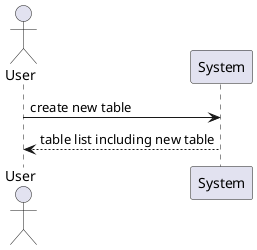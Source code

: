 @startuml
Actor User
User -> System: create new table
System --> User: table list including new table



@enduml